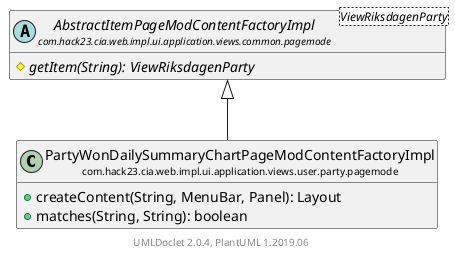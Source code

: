@startuml
    set namespaceSeparator none
    hide empty fields
    hide empty methods

    class "<size:14>PartyWonDailySummaryChartPageModContentFactoryImpl\n<size:10>com.hack23.cia.web.impl.ui.application.views.user.party.pagemode" as com.hack23.cia.web.impl.ui.application.views.user.party.pagemode.PartyWonDailySummaryChartPageModContentFactoryImpl [[PartyWonDailySummaryChartPageModContentFactoryImpl.html]] {
        +createContent(String, MenuBar, Panel): Layout
        +matches(String, String): boolean
    }

    abstract class "<size:14>AbstractItemPageModContentFactoryImpl\n<size:10>com.hack23.cia.web.impl.ui.application.views.common.pagemode" as com.hack23.cia.web.impl.ui.application.views.common.pagemode.AbstractItemPageModContentFactoryImpl<ViewRiksdagenParty> [[../../../common/pagemode/AbstractItemPageModContentFactoryImpl.html]] {
        {abstract} #getItem(String): ViewRiksdagenParty
    }

    com.hack23.cia.web.impl.ui.application.views.common.pagemode.AbstractItemPageModContentFactoryImpl <|-- com.hack23.cia.web.impl.ui.application.views.user.party.pagemode.PartyWonDailySummaryChartPageModContentFactoryImpl

    center footer UMLDoclet 2.0.4, PlantUML 1.2019.06
@enduml
